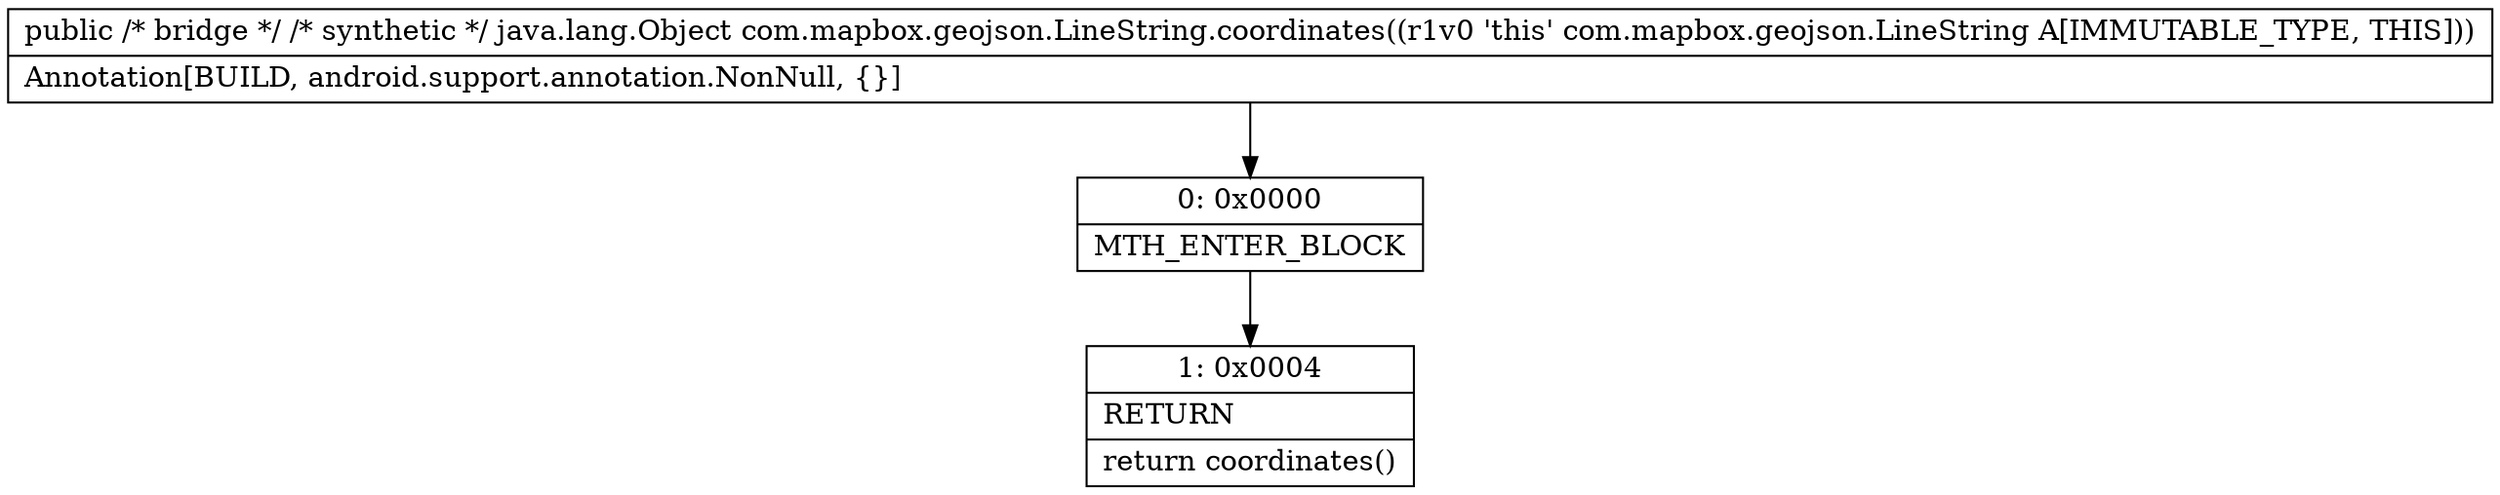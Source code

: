digraph "CFG forcom.mapbox.geojson.LineString.coordinates()Ljava\/lang\/Object;" {
Node_0 [shape=record,label="{0\:\ 0x0000|MTH_ENTER_BLOCK\l}"];
Node_1 [shape=record,label="{1\:\ 0x0004|RETURN\l|return coordinates()\l}"];
MethodNode[shape=record,label="{public \/* bridge *\/ \/* synthetic *\/ java.lang.Object com.mapbox.geojson.LineString.coordinates((r1v0 'this' com.mapbox.geojson.LineString A[IMMUTABLE_TYPE, THIS]))  | Annotation[BUILD, android.support.annotation.NonNull, \{\}]\l}"];
MethodNode -> Node_0;
Node_0 -> Node_1;
}

